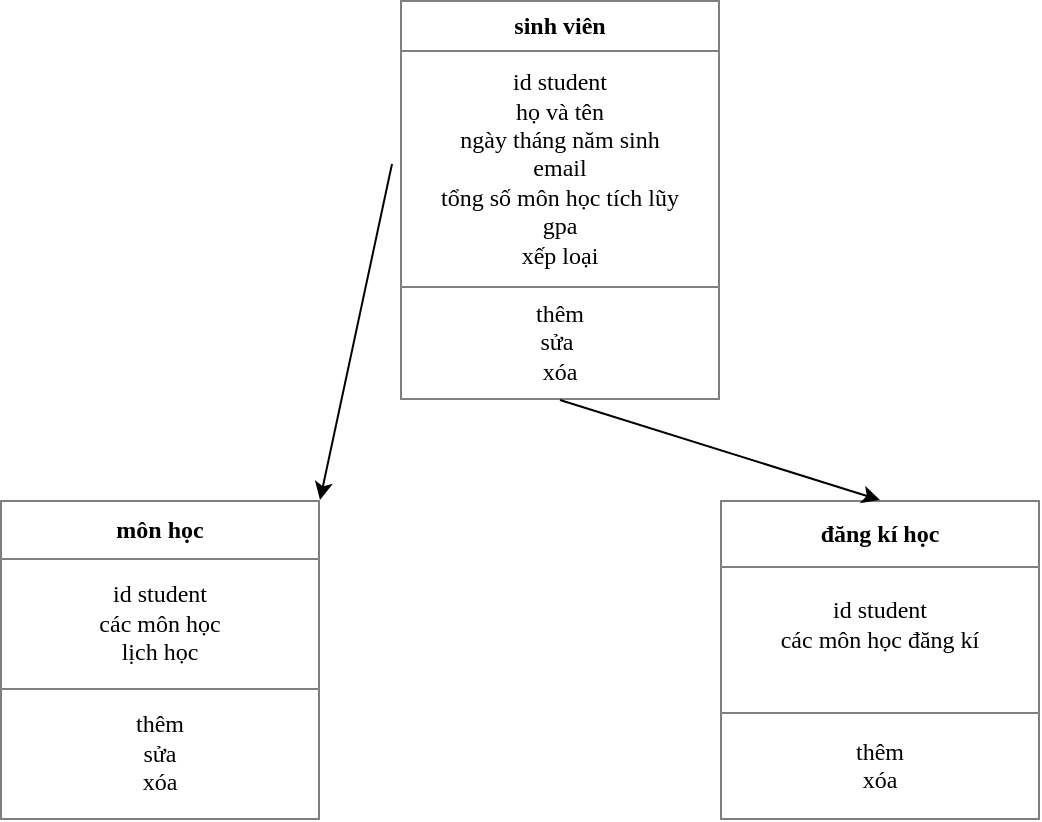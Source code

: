 <mxfile version="13.1.3">
    <diagram id="6hGFLwfOUW9BJ-s0fimq" name="Page-1">
        <mxGraphModel dx="884" dy="612" grid="1" gridSize="10" guides="1" tooltips="1" connect="1" arrows="1" fold="1" page="1" pageScale="1" pageWidth="827" pageHeight="1169" math="0" shadow="0">
            <root>
                <mxCell id="0"/>
                <mxCell id="1" parent="0"/>
                <mxCell id="12" value="&lt;table border=&quot;1&quot; width=&quot;100%&quot; cellpadding=&quot;4&quot; style=&quot;width: 100% ; height: 100% ; border-collapse: collapse&quot;&gt;&lt;tbody&gt;&lt;tr&gt;&lt;th align=&quot;center&quot;&gt;sinh viên&lt;/th&gt;&lt;/tr&gt;&lt;tr&gt;&lt;td align=&quot;center&quot;&gt;id student&lt;br&gt;họ và tên&lt;br&gt;ngày tháng năm sinh&lt;br&gt;email&lt;br&gt;tổng số môn học tích lũy&lt;br&gt;gpa&lt;br&gt;xếp loại&lt;/td&gt;&lt;/tr&gt;&lt;tr&gt;&lt;td align=&quot;center&quot;&gt;thêm&lt;br&gt;sửa&amp;nbsp;&lt;br&gt;xóa&lt;/td&gt;&lt;/tr&gt;&lt;/tbody&gt;&lt;/table&gt;" style="text;html=1;strokeColor=none;fillColor=none;overflow=fill;fontFamily=Times New Roman;" parent="1" vertex="1">
                    <mxGeometry x="360" y="470" width="160" height="200" as="geometry"/>
                </mxCell>
                <mxCell id="13" value="&lt;table border=&quot;1&quot; width=&quot;100%&quot; cellpadding=&quot;4&quot; style=&quot;width: 100% ; height: 100% ; border-collapse: collapse&quot;&gt;&lt;tbody&gt;&lt;tr&gt;&lt;th align=&quot;center&quot;&gt;môn học&lt;/th&gt;&lt;/tr&gt;&lt;tr&gt;&lt;td align=&quot;center&quot;&gt;id student&lt;br&gt;các môn học&lt;br&gt;lịch học&lt;br&gt;&lt;/td&gt;&lt;/tr&gt;&lt;tr&gt;&lt;td align=&quot;center&quot;&gt;thêm&lt;br&gt;sửa &lt;br&gt;xóa&lt;/td&gt;&lt;/tr&gt;&lt;/tbody&gt;&lt;/table&gt;" style="text;html=1;strokeColor=none;fillColor=none;overflow=fill;fontFamily=Times New Roman;" parent="1" vertex="1">
                    <mxGeometry x="160" y="720" width="160" height="160" as="geometry"/>
                </mxCell>
                <mxCell id="14" value="&lt;table border=&quot;1&quot; width=&quot;100%&quot; cellpadding=&quot;4&quot; style=&quot;width: 100% ; height: 100% ; border-collapse: collapse&quot;&gt;&lt;tbody&gt;&lt;tr&gt;&lt;th align=&quot;center&quot;&gt;đăng kí học&lt;/th&gt;&lt;/tr&gt;&lt;tr&gt;&lt;td align=&quot;center&quot;&gt;id student&lt;br&gt;các môn học đăng kí&lt;br&gt;&lt;br&gt;&lt;/td&gt;&lt;/tr&gt;&lt;tr&gt;&lt;td align=&quot;center&quot;&gt;thêm&lt;br&gt;xóa&lt;/td&gt;&lt;/tr&gt;&lt;/tbody&gt;&lt;/table&gt;" style="text;html=1;strokeColor=none;fillColor=none;overflow=fill;fontFamily=Times New Roman;" parent="1" vertex="1">
                    <mxGeometry x="520" y="720" width="160" height="160" as="geometry"/>
                </mxCell>
                <mxCell id="21" value="" style="endArrow=classic;html=1;entryX=1;entryY=0;entryDx=0;entryDy=0;exitX=-0.025;exitY=0.41;exitDx=0;exitDy=0;exitPerimeter=0;" parent="1" source="12" target="13" edge="1">
                    <mxGeometry width="50" height="50" relative="1" as="geometry">
                        <mxPoint x="390" y="590" as="sourcePoint"/>
                        <mxPoint x="320" y="570" as="targetPoint"/>
                    </mxGeometry>
                </mxCell>
                <mxCell id="22" value="" style="endArrow=classic;html=1;exitX=0.5;exitY=1;exitDx=0;exitDy=0;entryX=0.5;entryY=0;entryDx=0;entryDy=0;" parent="1" source="12" target="14" edge="1">
                    <mxGeometry width="50" height="50" relative="1" as="geometry">
                        <mxPoint x="390" y="790" as="sourcePoint"/>
                        <mxPoint x="440" y="740" as="targetPoint"/>
                    </mxGeometry>
                </mxCell>
            </root>
        </mxGraphModel>
    </diagram>
</mxfile>